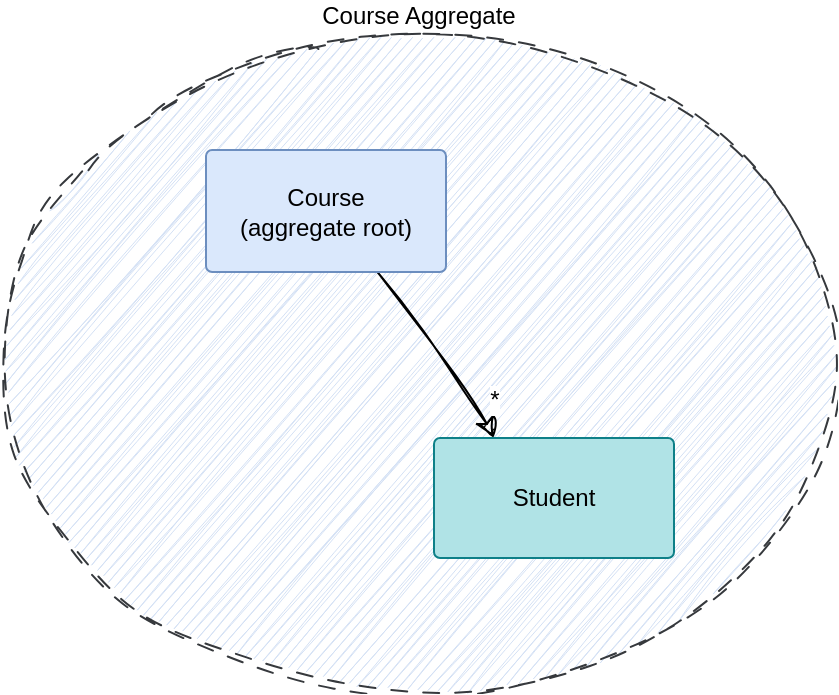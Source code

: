 <mxfile version="26.1.3">
  <diagram name="Page-1" id="ye45J8PKRT6hVtRGAUmR">
    <mxGraphModel dx="874" dy="1240" grid="0" gridSize="10" guides="1" tooltips="1" connect="1" arrows="1" fold="1" page="0" pageScale="1" pageWidth="827" pageHeight="1169" math="0" shadow="0">
      <root>
        <mxCell id="0" />
        <mxCell id="1" parent="0" />
        <mxCell id="KVps6kfmWuWMTPh3L6cP-2" value="Course Aggregate" style="ellipse;whiteSpace=wrap;html=1;sketch=1;curveFitting=1;jiggle=2;dashed=1;dashPattern=8 8;labelPosition=center;verticalLabelPosition=top;align=center;verticalAlign=bottom;spacing=2;fillColor=#D4E1F5;strokeColor=#36393d;" vertex="1" parent="1">
          <mxGeometry x="-143" y="-218" width="417" height="329" as="geometry" />
        </mxCell>
        <mxCell id="KVps6kfmWuWMTPh3L6cP-4" style="edgeStyle=none;curved=1;rounded=0;orthogonalLoop=1;jettySize=auto;html=1;entryX=0.25;entryY=0;entryDx=0;entryDy=0;fontSize=12;startSize=8;endSize=8;sketch=1;curveFitting=1;jiggle=2;" edge="1" parent="1" source="KVps6kfmWuWMTPh3L6cP-1" target="KVps6kfmWuWMTPh3L6cP-3">
          <mxGeometry relative="1" as="geometry">
            <Array as="points">
              <mxPoint x="86" y="-50" />
            </Array>
          </mxGeometry>
        </mxCell>
        <mxCell id="KVps6kfmWuWMTPh3L6cP-9" value="*" style="edgeLabel;html=1;align=center;verticalAlign=middle;resizable=0;points=[];fontSize=12;" vertex="1" connectable="0" parent="KVps6kfmWuWMTPh3L6cP-4">
          <mxGeometry x="0.688" y="3" relative="1" as="geometry">
            <mxPoint x="4" y="-4" as="offset" />
          </mxGeometry>
        </mxCell>
        <mxCell id="KVps6kfmWuWMTPh3L6cP-1" value="Course&lt;div&gt;(aggregate root)&lt;/div&gt;" style="rounded=1;whiteSpace=wrap;html=1;arcSize=5;fillColor=#dae8fc;strokeColor=#6c8ebf;" vertex="1" parent="1">
          <mxGeometry x="-41" y="-160" width="120" height="61" as="geometry" />
        </mxCell>
        <mxCell id="KVps6kfmWuWMTPh3L6cP-3" value="Student" style="rounded=1;whiteSpace=wrap;html=1;arcSize=5;fillColor=#b0e3e6;strokeColor=#0e8088;" vertex="1" parent="1">
          <mxGeometry x="73" y="-16" width="120" height="60" as="geometry" />
        </mxCell>
      </root>
    </mxGraphModel>
  </diagram>
</mxfile>
